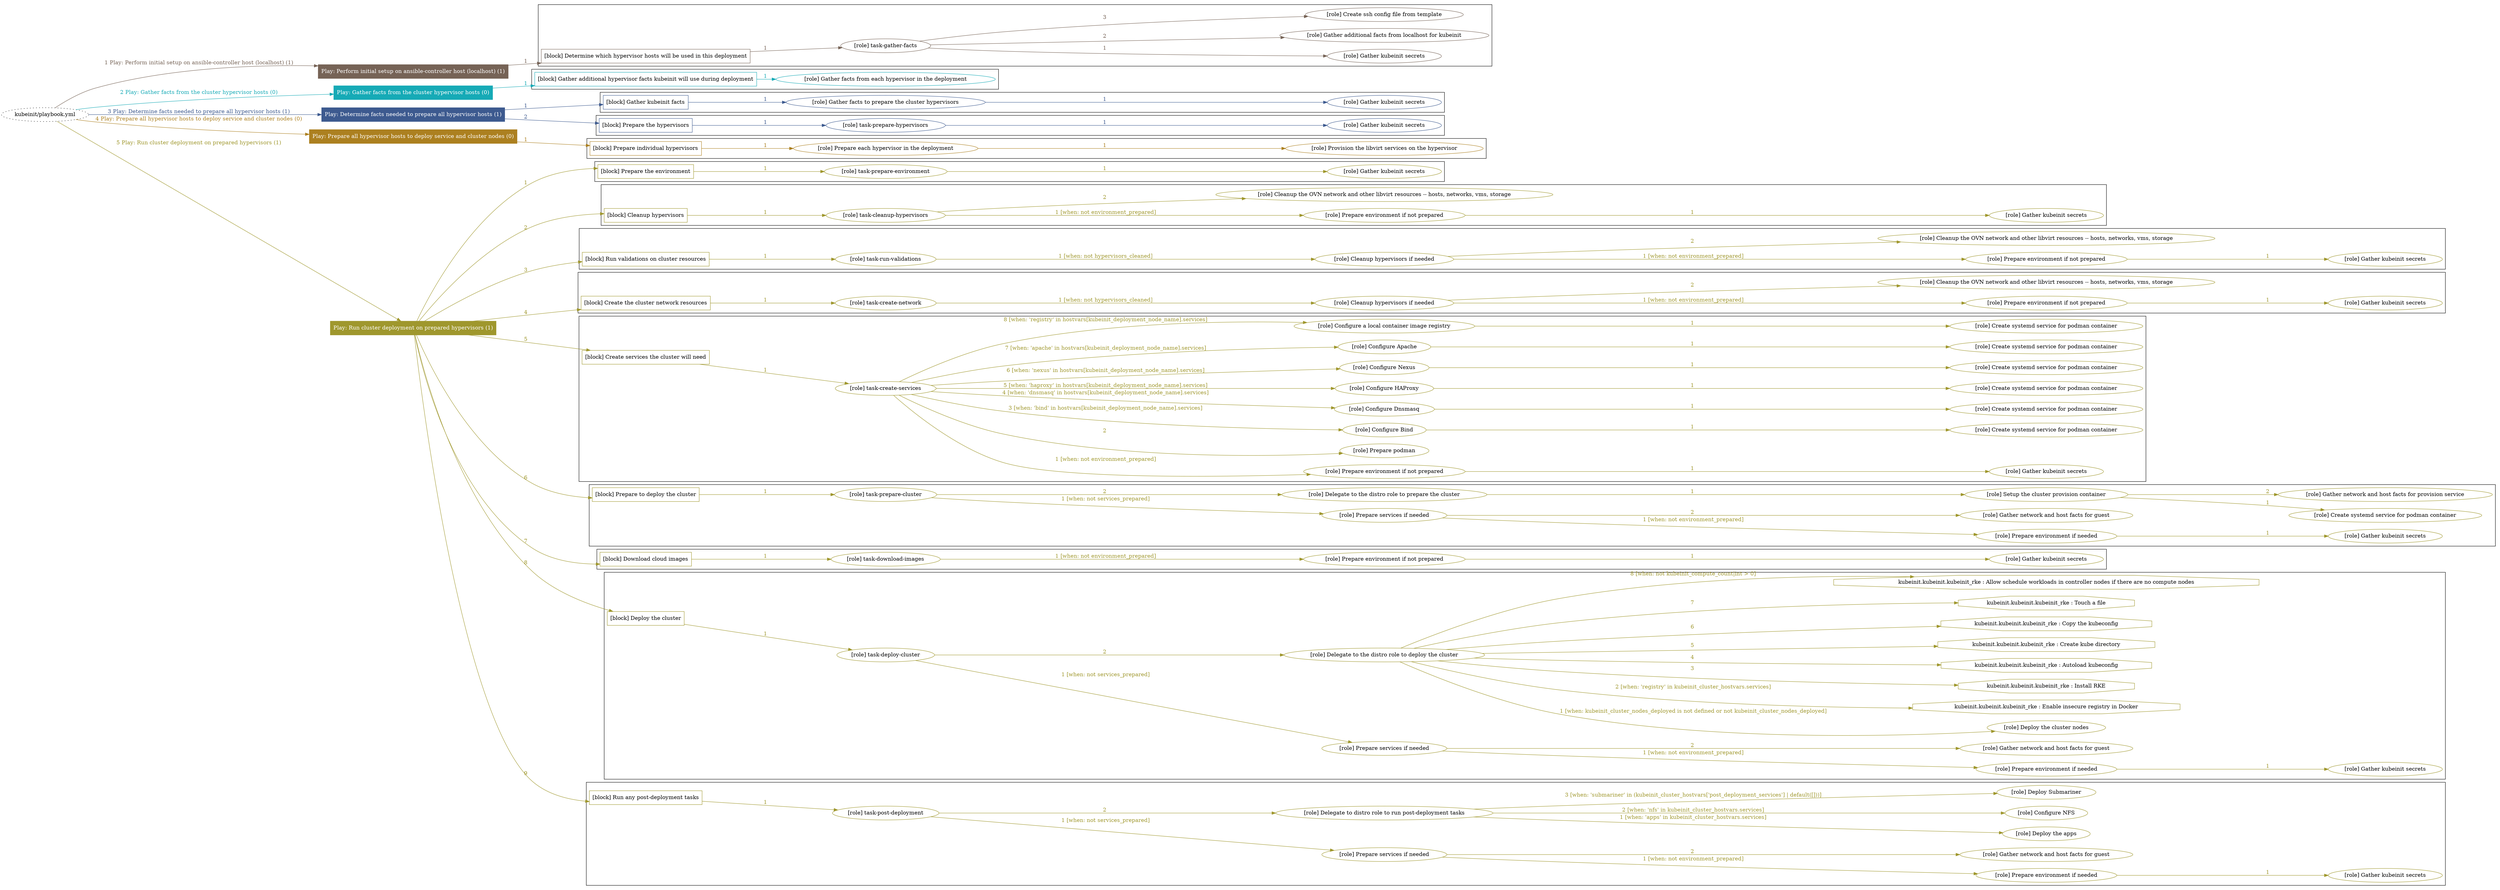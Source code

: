 digraph {
	graph [concentrate=true ordering=in rankdir=LR ratio=fill]
	edge [esep=5 sep=10]
	"kubeinit/playbook.yml" [URL="/home/runner/work/kubeinit/kubeinit/kubeinit/playbook.yml" id=playbook_51ff284e style=dotted]
	"kubeinit/playbook.yml" -> play_3028e25c [label="1 Play: Perform initial setup on ansible-controller host (localhost) (1)" color="#766356" fontcolor="#766356" id=edge_play_3028e25c labeltooltip="1 Play: Perform initial setup on ansible-controller host (localhost) (1)" tooltip="1 Play: Perform initial setup on ansible-controller host (localhost) (1)"]
	subgraph "Play: Perform initial setup on ansible-controller host (localhost) (1)" {
		play_3028e25c [label="Play: Perform initial setup on ansible-controller host (localhost) (1)" URL="/home/runner/work/kubeinit/kubeinit/kubeinit/playbook.yml" color="#766356" fontcolor="#ffffff" id=play_3028e25c shape=box style=filled tooltip=localhost]
		play_3028e25c -> block_af4dd9c1 [label=1 color="#766356" fontcolor="#766356" id=edge_block_af4dd9c1 labeltooltip=1 tooltip=1]
		subgraph cluster_block_af4dd9c1 {
			block_af4dd9c1 [label="[block] Determine which hypervisor hosts will be used in this deployment" URL="/home/runner/work/kubeinit/kubeinit/kubeinit/playbook.yml" color="#766356" id=block_af4dd9c1 labeltooltip="Determine which hypervisor hosts will be used in this deployment" shape=box tooltip="Determine which hypervisor hosts will be used in this deployment"]
			block_af4dd9c1 -> role_016f015b [label="1 " color="#766356" fontcolor="#766356" id=edge_role_016f015b labeltooltip="1 " tooltip="1 "]
			subgraph "task-gather-facts" {
				role_016f015b [label="[role] task-gather-facts" URL="/home/runner/work/kubeinit/kubeinit/kubeinit/playbook.yml" color="#766356" id=role_016f015b tooltip="task-gather-facts"]
				role_016f015b -> role_1d9158dd [label="1 " color="#766356" fontcolor="#766356" id=edge_role_1d9158dd labeltooltip="1 " tooltip="1 "]
				subgraph "Gather kubeinit secrets" {
					role_1d9158dd [label="[role] Gather kubeinit secrets" URL="/home/runner/.ansible/collections/ansible_collections/kubeinit/kubeinit/roles/kubeinit_prepare/tasks/build_hypervisors_group.yml" color="#766356" id=role_1d9158dd tooltip="Gather kubeinit secrets"]
				}
				role_016f015b -> role_4c0dad5a [label="2 " color="#766356" fontcolor="#766356" id=edge_role_4c0dad5a labeltooltip="2 " tooltip="2 "]
				subgraph "Gather additional facts from localhost for kubeinit" {
					role_4c0dad5a [label="[role] Gather additional facts from localhost for kubeinit" URL="/home/runner/.ansible/collections/ansible_collections/kubeinit/kubeinit/roles/kubeinit_prepare/tasks/build_hypervisors_group.yml" color="#766356" id=role_4c0dad5a tooltip="Gather additional facts from localhost for kubeinit"]
				}
				role_016f015b -> role_07c57522 [label="3 " color="#766356" fontcolor="#766356" id=edge_role_07c57522 labeltooltip="3 " tooltip="3 "]
				subgraph "Create ssh config file from template" {
					role_07c57522 [label="[role] Create ssh config file from template" URL="/home/runner/.ansible/collections/ansible_collections/kubeinit/kubeinit/roles/kubeinit_prepare/tasks/build_hypervisors_group.yml" color="#766356" id=role_07c57522 tooltip="Create ssh config file from template"]
				}
			}
		}
	}
	"kubeinit/playbook.yml" -> play_3b56c579 [label="2 Play: Gather facts from the cluster hypervisor hosts (0)" color="#16aab6" fontcolor="#16aab6" id=edge_play_3b56c579 labeltooltip="2 Play: Gather facts from the cluster hypervisor hosts (0)" tooltip="2 Play: Gather facts from the cluster hypervisor hosts (0)"]
	subgraph "Play: Gather facts from the cluster hypervisor hosts (0)" {
		play_3b56c579 [label="Play: Gather facts from the cluster hypervisor hosts (0)" URL="/home/runner/work/kubeinit/kubeinit/kubeinit/playbook.yml" color="#16aab6" fontcolor="#ffffff" id=play_3b56c579 shape=box style=filled tooltip="Play: Gather facts from the cluster hypervisor hosts (0)"]
		play_3b56c579 -> block_ca0705cf [label=1 color="#16aab6" fontcolor="#16aab6" id=edge_block_ca0705cf labeltooltip=1 tooltip=1]
		subgraph cluster_block_ca0705cf {
			block_ca0705cf [label="[block] Gather additional hypervisor facts kubeinit will use during deployment" URL="/home/runner/work/kubeinit/kubeinit/kubeinit/playbook.yml" color="#16aab6" id=block_ca0705cf labeltooltip="Gather additional hypervisor facts kubeinit will use during deployment" shape=box tooltip="Gather additional hypervisor facts kubeinit will use during deployment"]
			block_ca0705cf -> role_9a3e992f [label="1 " color="#16aab6" fontcolor="#16aab6" id=edge_role_9a3e992f labeltooltip="1 " tooltip="1 "]
			subgraph "Gather facts from each hypervisor in the deployment" {
				role_9a3e992f [label="[role] Gather facts from each hypervisor in the deployment" URL="/home/runner/work/kubeinit/kubeinit/kubeinit/playbook.yml" color="#16aab6" id=role_9a3e992f tooltip="Gather facts from each hypervisor in the deployment"]
			}
		}
	}
	"kubeinit/playbook.yml" -> play_66777359 [label="3 Play: Determine facts needed to prepare all hypervisor hosts (1)" color="#3d5a8f" fontcolor="#3d5a8f" id=edge_play_66777359 labeltooltip="3 Play: Determine facts needed to prepare all hypervisor hosts (1)" tooltip="3 Play: Determine facts needed to prepare all hypervisor hosts (1)"]
	subgraph "Play: Determine facts needed to prepare all hypervisor hosts (1)" {
		play_66777359 [label="Play: Determine facts needed to prepare all hypervisor hosts (1)" URL="/home/runner/work/kubeinit/kubeinit/kubeinit/playbook.yml" color="#3d5a8f" fontcolor="#ffffff" id=play_66777359 shape=box style=filled tooltip=localhost]
		play_66777359 -> block_abcf1351 [label=1 color="#3d5a8f" fontcolor="#3d5a8f" id=edge_block_abcf1351 labeltooltip=1 tooltip=1]
		subgraph cluster_block_abcf1351 {
			block_abcf1351 [label="[block] Gather kubeinit facts" URL="/home/runner/work/kubeinit/kubeinit/kubeinit/playbook.yml" color="#3d5a8f" id=block_abcf1351 labeltooltip="Gather kubeinit facts" shape=box tooltip="Gather kubeinit facts"]
			block_abcf1351 -> role_69b617b2 [label="1 " color="#3d5a8f" fontcolor="#3d5a8f" id=edge_role_69b617b2 labeltooltip="1 " tooltip="1 "]
			subgraph "Gather facts to prepare the cluster hypervisors" {
				role_69b617b2 [label="[role] Gather facts to prepare the cluster hypervisors" URL="/home/runner/work/kubeinit/kubeinit/kubeinit/playbook.yml" color="#3d5a8f" id=role_69b617b2 tooltip="Gather facts to prepare the cluster hypervisors"]
				role_69b617b2 -> role_e565fac7 [label="1 " color="#3d5a8f" fontcolor="#3d5a8f" id=edge_role_e565fac7 labeltooltip="1 " tooltip="1 "]
				subgraph "Gather kubeinit secrets" {
					role_e565fac7 [label="[role] Gather kubeinit secrets" URL="/home/runner/.ansible/collections/ansible_collections/kubeinit/kubeinit/roles/kubeinit_prepare/tasks/gather_kubeinit_facts.yml" color="#3d5a8f" id=role_e565fac7 tooltip="Gather kubeinit secrets"]
				}
			}
		}
		play_66777359 -> block_40741913 [label=2 color="#3d5a8f" fontcolor="#3d5a8f" id=edge_block_40741913 labeltooltip=2 tooltip=2]
		subgraph cluster_block_40741913 {
			block_40741913 [label="[block] Prepare the hypervisors" URL="/home/runner/work/kubeinit/kubeinit/kubeinit/playbook.yml" color="#3d5a8f" id=block_40741913 labeltooltip="Prepare the hypervisors" shape=box tooltip="Prepare the hypervisors"]
			block_40741913 -> role_3afe5af5 [label="1 " color="#3d5a8f" fontcolor="#3d5a8f" id=edge_role_3afe5af5 labeltooltip="1 " tooltip="1 "]
			subgraph "task-prepare-hypervisors" {
				role_3afe5af5 [label="[role] task-prepare-hypervisors" URL="/home/runner/work/kubeinit/kubeinit/kubeinit/playbook.yml" color="#3d5a8f" id=role_3afe5af5 tooltip="task-prepare-hypervisors"]
				role_3afe5af5 -> role_c116d19d [label="1 " color="#3d5a8f" fontcolor="#3d5a8f" id=edge_role_c116d19d labeltooltip="1 " tooltip="1 "]
				subgraph "Gather kubeinit secrets" {
					role_c116d19d [label="[role] Gather kubeinit secrets" URL="/home/runner/.ansible/collections/ansible_collections/kubeinit/kubeinit/roles/kubeinit_prepare/tasks/gather_kubeinit_facts.yml" color="#3d5a8f" id=role_c116d19d tooltip="Gather kubeinit secrets"]
				}
			}
		}
	}
	"kubeinit/playbook.yml" -> play_3f1ab089 [label="4 Play: Prepare all hypervisor hosts to deploy service and cluster nodes (0)" color="#ac8020" fontcolor="#ac8020" id=edge_play_3f1ab089 labeltooltip="4 Play: Prepare all hypervisor hosts to deploy service and cluster nodes (0)" tooltip="4 Play: Prepare all hypervisor hosts to deploy service and cluster nodes (0)"]
	subgraph "Play: Prepare all hypervisor hosts to deploy service and cluster nodes (0)" {
		play_3f1ab089 [label="Play: Prepare all hypervisor hosts to deploy service and cluster nodes (0)" URL="/home/runner/work/kubeinit/kubeinit/kubeinit/playbook.yml" color="#ac8020" fontcolor="#ffffff" id=play_3f1ab089 shape=box style=filled tooltip="Play: Prepare all hypervisor hosts to deploy service and cluster nodes (0)"]
		play_3f1ab089 -> block_80e2ae45 [label=1 color="#ac8020" fontcolor="#ac8020" id=edge_block_80e2ae45 labeltooltip=1 tooltip=1]
		subgraph cluster_block_80e2ae45 {
			block_80e2ae45 [label="[block] Prepare individual hypervisors" URL="/home/runner/work/kubeinit/kubeinit/kubeinit/playbook.yml" color="#ac8020" id=block_80e2ae45 labeltooltip="Prepare individual hypervisors" shape=box tooltip="Prepare individual hypervisors"]
			block_80e2ae45 -> role_432eeca4 [label="1 " color="#ac8020" fontcolor="#ac8020" id=edge_role_432eeca4 labeltooltip="1 " tooltip="1 "]
			subgraph "Prepare each hypervisor in the deployment" {
				role_432eeca4 [label="[role] Prepare each hypervisor in the deployment" URL="/home/runner/work/kubeinit/kubeinit/kubeinit/playbook.yml" color="#ac8020" id=role_432eeca4 tooltip="Prepare each hypervisor in the deployment"]
				role_432eeca4 -> role_76b795ec [label="1 " color="#ac8020" fontcolor="#ac8020" id=edge_role_76b795ec labeltooltip="1 " tooltip="1 "]
				subgraph "Provision the libvirt services on the hypervisor" {
					role_76b795ec [label="[role] Provision the libvirt services on the hypervisor" URL="/home/runner/.ansible/collections/ansible_collections/kubeinit/kubeinit/roles/kubeinit_prepare/tasks/prepare_hypervisor.yml" color="#ac8020" id=role_76b795ec tooltip="Provision the libvirt services on the hypervisor"]
				}
			}
		}
	}
	"kubeinit/playbook.yml" -> play_675d2492 [label="5 Play: Run cluster deployment on prepared hypervisors (1)" color="#9f972d" fontcolor="#9f972d" id=edge_play_675d2492 labeltooltip="5 Play: Run cluster deployment on prepared hypervisors (1)" tooltip="5 Play: Run cluster deployment on prepared hypervisors (1)"]
	subgraph "Play: Run cluster deployment on prepared hypervisors (1)" {
		play_675d2492 [label="Play: Run cluster deployment on prepared hypervisors (1)" URL="/home/runner/work/kubeinit/kubeinit/kubeinit/playbook.yml" color="#9f972d" fontcolor="#ffffff" id=play_675d2492 shape=box style=filled tooltip=localhost]
		play_675d2492 -> block_c85d60f3 [label=1 color="#9f972d" fontcolor="#9f972d" id=edge_block_c85d60f3 labeltooltip=1 tooltip=1]
		subgraph cluster_block_c85d60f3 {
			block_c85d60f3 [label="[block] Prepare the environment" URL="/home/runner/work/kubeinit/kubeinit/kubeinit/playbook.yml" color="#9f972d" id=block_c85d60f3 labeltooltip="Prepare the environment" shape=box tooltip="Prepare the environment"]
			block_c85d60f3 -> role_5b8e6a81 [label="1 " color="#9f972d" fontcolor="#9f972d" id=edge_role_5b8e6a81 labeltooltip="1 " tooltip="1 "]
			subgraph "task-prepare-environment" {
				role_5b8e6a81 [label="[role] task-prepare-environment" URL="/home/runner/work/kubeinit/kubeinit/kubeinit/playbook.yml" color="#9f972d" id=role_5b8e6a81 tooltip="task-prepare-environment"]
				role_5b8e6a81 -> role_9a293ebd [label="1 " color="#9f972d" fontcolor="#9f972d" id=edge_role_9a293ebd labeltooltip="1 " tooltip="1 "]
				subgraph "Gather kubeinit secrets" {
					role_9a293ebd [label="[role] Gather kubeinit secrets" URL="/home/runner/.ansible/collections/ansible_collections/kubeinit/kubeinit/roles/kubeinit_prepare/tasks/gather_kubeinit_facts.yml" color="#9f972d" id=role_9a293ebd tooltip="Gather kubeinit secrets"]
				}
			}
		}
		play_675d2492 -> block_86f74e4f [label=2 color="#9f972d" fontcolor="#9f972d" id=edge_block_86f74e4f labeltooltip=2 tooltip=2]
		subgraph cluster_block_86f74e4f {
			block_86f74e4f [label="[block] Cleanup hypervisors" URL="/home/runner/work/kubeinit/kubeinit/kubeinit/playbook.yml" color="#9f972d" id=block_86f74e4f labeltooltip="Cleanup hypervisors" shape=box tooltip="Cleanup hypervisors"]
			block_86f74e4f -> role_c454a1a8 [label="1 " color="#9f972d" fontcolor="#9f972d" id=edge_role_c454a1a8 labeltooltip="1 " tooltip="1 "]
			subgraph "task-cleanup-hypervisors" {
				role_c454a1a8 [label="[role] task-cleanup-hypervisors" URL="/home/runner/work/kubeinit/kubeinit/kubeinit/playbook.yml" color="#9f972d" id=role_c454a1a8 tooltip="task-cleanup-hypervisors"]
				role_c454a1a8 -> role_c0a6c0db [label="1 [when: not environment_prepared]" color="#9f972d" fontcolor="#9f972d" id=edge_role_c0a6c0db labeltooltip="1 [when: not environment_prepared]" tooltip="1 [when: not environment_prepared]"]
				subgraph "Prepare environment if not prepared" {
					role_c0a6c0db [label="[role] Prepare environment if not prepared" URL="/home/runner/.ansible/collections/ansible_collections/kubeinit/kubeinit/roles/kubeinit_prepare/tasks/cleanup_hypervisors.yml" color="#9f972d" id=role_c0a6c0db tooltip="Prepare environment if not prepared"]
					role_c0a6c0db -> role_2ab31cc1 [label="1 " color="#9f972d" fontcolor="#9f972d" id=edge_role_2ab31cc1 labeltooltip="1 " tooltip="1 "]
					subgraph "Gather kubeinit secrets" {
						role_2ab31cc1 [label="[role] Gather kubeinit secrets" URL="/home/runner/.ansible/collections/ansible_collections/kubeinit/kubeinit/roles/kubeinit_prepare/tasks/gather_kubeinit_facts.yml" color="#9f972d" id=role_2ab31cc1 tooltip="Gather kubeinit secrets"]
					}
				}
				role_c454a1a8 -> role_c58c60e2 [label="2 " color="#9f972d" fontcolor="#9f972d" id=edge_role_c58c60e2 labeltooltip="2 " tooltip="2 "]
				subgraph "Cleanup the OVN network and other libvirt resources -- hosts, networks, vms, storage" {
					role_c58c60e2 [label="[role] Cleanup the OVN network and other libvirt resources -- hosts, networks, vms, storage" URL="/home/runner/.ansible/collections/ansible_collections/kubeinit/kubeinit/roles/kubeinit_prepare/tasks/cleanup_hypervisors.yml" color="#9f972d" id=role_c58c60e2 tooltip="Cleanup the OVN network and other libvirt resources -- hosts, networks, vms, storage"]
				}
			}
		}
		play_675d2492 -> block_528990f4 [label=3 color="#9f972d" fontcolor="#9f972d" id=edge_block_528990f4 labeltooltip=3 tooltip=3]
		subgraph cluster_block_528990f4 {
			block_528990f4 [label="[block] Run validations on cluster resources" URL="/home/runner/work/kubeinit/kubeinit/kubeinit/playbook.yml" color="#9f972d" id=block_528990f4 labeltooltip="Run validations on cluster resources" shape=box tooltip="Run validations on cluster resources"]
			block_528990f4 -> role_e2e38b01 [label="1 " color="#9f972d" fontcolor="#9f972d" id=edge_role_e2e38b01 labeltooltip="1 " tooltip="1 "]
			subgraph "task-run-validations" {
				role_e2e38b01 [label="[role] task-run-validations" URL="/home/runner/work/kubeinit/kubeinit/kubeinit/playbook.yml" color="#9f972d" id=role_e2e38b01 tooltip="task-run-validations"]
				role_e2e38b01 -> role_43aa88cf [label="1 [when: not hypervisors_cleaned]" color="#9f972d" fontcolor="#9f972d" id=edge_role_43aa88cf labeltooltip="1 [when: not hypervisors_cleaned]" tooltip="1 [when: not hypervisors_cleaned]"]
				subgraph "Cleanup hypervisors if needed" {
					role_43aa88cf [label="[role] Cleanup hypervisors if needed" URL="/home/runner/.ansible/collections/ansible_collections/kubeinit/kubeinit/roles/kubeinit_validations/tasks/main.yml" color="#9f972d" id=role_43aa88cf tooltip="Cleanup hypervisors if needed"]
					role_43aa88cf -> role_ec029d17 [label="1 [when: not environment_prepared]" color="#9f972d" fontcolor="#9f972d" id=edge_role_ec029d17 labeltooltip="1 [when: not environment_prepared]" tooltip="1 [when: not environment_prepared]"]
					subgraph "Prepare environment if not prepared" {
						role_ec029d17 [label="[role] Prepare environment if not prepared" URL="/home/runner/.ansible/collections/ansible_collections/kubeinit/kubeinit/roles/kubeinit_prepare/tasks/cleanup_hypervisors.yml" color="#9f972d" id=role_ec029d17 tooltip="Prepare environment if not prepared"]
						role_ec029d17 -> role_0dedab6c [label="1 " color="#9f972d" fontcolor="#9f972d" id=edge_role_0dedab6c labeltooltip="1 " tooltip="1 "]
						subgraph "Gather kubeinit secrets" {
							role_0dedab6c [label="[role] Gather kubeinit secrets" URL="/home/runner/.ansible/collections/ansible_collections/kubeinit/kubeinit/roles/kubeinit_prepare/tasks/gather_kubeinit_facts.yml" color="#9f972d" id=role_0dedab6c tooltip="Gather kubeinit secrets"]
						}
					}
					role_43aa88cf -> role_75748d6e [label="2 " color="#9f972d" fontcolor="#9f972d" id=edge_role_75748d6e labeltooltip="2 " tooltip="2 "]
					subgraph "Cleanup the OVN network and other libvirt resources -- hosts, networks, vms, storage" {
						role_75748d6e [label="[role] Cleanup the OVN network and other libvirt resources -- hosts, networks, vms, storage" URL="/home/runner/.ansible/collections/ansible_collections/kubeinit/kubeinit/roles/kubeinit_prepare/tasks/cleanup_hypervisors.yml" color="#9f972d" id=role_75748d6e tooltip="Cleanup the OVN network and other libvirt resources -- hosts, networks, vms, storage"]
					}
				}
			}
		}
		play_675d2492 -> block_b703a15d [label=4 color="#9f972d" fontcolor="#9f972d" id=edge_block_b703a15d labeltooltip=4 tooltip=4]
		subgraph cluster_block_b703a15d {
			block_b703a15d [label="[block] Create the cluster network resources" URL="/home/runner/work/kubeinit/kubeinit/kubeinit/playbook.yml" color="#9f972d" id=block_b703a15d labeltooltip="Create the cluster network resources" shape=box tooltip="Create the cluster network resources"]
			block_b703a15d -> role_a51de137 [label="1 " color="#9f972d" fontcolor="#9f972d" id=edge_role_a51de137 labeltooltip="1 " tooltip="1 "]
			subgraph "task-create-network" {
				role_a51de137 [label="[role] task-create-network" URL="/home/runner/work/kubeinit/kubeinit/kubeinit/playbook.yml" color="#9f972d" id=role_a51de137 tooltip="task-create-network"]
				role_a51de137 -> role_ea0d6215 [label="1 [when: not hypervisors_cleaned]" color="#9f972d" fontcolor="#9f972d" id=edge_role_ea0d6215 labeltooltip="1 [when: not hypervisors_cleaned]" tooltip="1 [when: not hypervisors_cleaned]"]
				subgraph "Cleanup hypervisors if needed" {
					role_ea0d6215 [label="[role] Cleanup hypervisors if needed" URL="/home/runner/.ansible/collections/ansible_collections/kubeinit/kubeinit/roles/kubeinit_libvirt/tasks/create_network.yml" color="#9f972d" id=role_ea0d6215 tooltip="Cleanup hypervisors if needed"]
					role_ea0d6215 -> role_19c48b96 [label="1 [when: not environment_prepared]" color="#9f972d" fontcolor="#9f972d" id=edge_role_19c48b96 labeltooltip="1 [when: not environment_prepared]" tooltip="1 [when: not environment_prepared]"]
					subgraph "Prepare environment if not prepared" {
						role_19c48b96 [label="[role] Prepare environment if not prepared" URL="/home/runner/.ansible/collections/ansible_collections/kubeinit/kubeinit/roles/kubeinit_prepare/tasks/cleanup_hypervisors.yml" color="#9f972d" id=role_19c48b96 tooltip="Prepare environment if not prepared"]
						role_19c48b96 -> role_53d2f5bb [label="1 " color="#9f972d" fontcolor="#9f972d" id=edge_role_53d2f5bb labeltooltip="1 " tooltip="1 "]
						subgraph "Gather kubeinit secrets" {
							role_53d2f5bb [label="[role] Gather kubeinit secrets" URL="/home/runner/.ansible/collections/ansible_collections/kubeinit/kubeinit/roles/kubeinit_prepare/tasks/gather_kubeinit_facts.yml" color="#9f972d" id=role_53d2f5bb tooltip="Gather kubeinit secrets"]
						}
					}
					role_ea0d6215 -> role_a7140d7c [label="2 " color="#9f972d" fontcolor="#9f972d" id=edge_role_a7140d7c labeltooltip="2 " tooltip="2 "]
					subgraph "Cleanup the OVN network and other libvirt resources -- hosts, networks, vms, storage" {
						role_a7140d7c [label="[role] Cleanup the OVN network and other libvirt resources -- hosts, networks, vms, storage" URL="/home/runner/.ansible/collections/ansible_collections/kubeinit/kubeinit/roles/kubeinit_prepare/tasks/cleanup_hypervisors.yml" color="#9f972d" id=role_a7140d7c tooltip="Cleanup the OVN network and other libvirt resources -- hosts, networks, vms, storage"]
					}
				}
			}
		}
		play_675d2492 -> block_8842eaac [label=5 color="#9f972d" fontcolor="#9f972d" id=edge_block_8842eaac labeltooltip=5 tooltip=5]
		subgraph cluster_block_8842eaac {
			block_8842eaac [label="[block] Create services the cluster will need" URL="/home/runner/work/kubeinit/kubeinit/kubeinit/playbook.yml" color="#9f972d" id=block_8842eaac labeltooltip="Create services the cluster will need" shape=box tooltip="Create services the cluster will need"]
			block_8842eaac -> role_75c2b861 [label="1 " color="#9f972d" fontcolor="#9f972d" id=edge_role_75c2b861 labeltooltip="1 " tooltip="1 "]
			subgraph "task-create-services" {
				role_75c2b861 [label="[role] task-create-services" URL="/home/runner/work/kubeinit/kubeinit/kubeinit/playbook.yml" color="#9f972d" id=role_75c2b861 tooltip="task-create-services"]
				role_75c2b861 -> role_9cb689c9 [label="1 [when: not environment_prepared]" color="#9f972d" fontcolor="#9f972d" id=edge_role_9cb689c9 labeltooltip="1 [when: not environment_prepared]" tooltip="1 [when: not environment_prepared]"]
				subgraph "Prepare environment if not prepared" {
					role_9cb689c9 [label="[role] Prepare environment if not prepared" URL="/home/runner/.ansible/collections/ansible_collections/kubeinit/kubeinit/roles/kubeinit_services/tasks/main.yml" color="#9f972d" id=role_9cb689c9 tooltip="Prepare environment if not prepared"]
					role_9cb689c9 -> role_6bd01888 [label="1 " color="#9f972d" fontcolor="#9f972d" id=edge_role_6bd01888 labeltooltip="1 " tooltip="1 "]
					subgraph "Gather kubeinit secrets" {
						role_6bd01888 [label="[role] Gather kubeinit secrets" URL="/home/runner/.ansible/collections/ansible_collections/kubeinit/kubeinit/roles/kubeinit_prepare/tasks/gather_kubeinit_facts.yml" color="#9f972d" id=role_6bd01888 tooltip="Gather kubeinit secrets"]
					}
				}
				role_75c2b861 -> role_5ff9fb6c [label="2 " color="#9f972d" fontcolor="#9f972d" id=edge_role_5ff9fb6c labeltooltip="2 " tooltip="2 "]
				subgraph "Prepare podman" {
					role_5ff9fb6c [label="[role] Prepare podman" URL="/home/runner/.ansible/collections/ansible_collections/kubeinit/kubeinit/roles/kubeinit_services/tasks/00_create_service_pod.yml" color="#9f972d" id=role_5ff9fb6c tooltip="Prepare podman"]
				}
				role_75c2b861 -> role_64bf5710 [label="3 [when: 'bind' in hostvars[kubeinit_deployment_node_name].services]" color="#9f972d" fontcolor="#9f972d" id=edge_role_64bf5710 labeltooltip="3 [when: 'bind' in hostvars[kubeinit_deployment_node_name].services]" tooltip="3 [when: 'bind' in hostvars[kubeinit_deployment_node_name].services]"]
				subgraph "Configure Bind" {
					role_64bf5710 [label="[role] Configure Bind" URL="/home/runner/.ansible/collections/ansible_collections/kubeinit/kubeinit/roles/kubeinit_services/tasks/start_services_containers.yml" color="#9f972d" id=role_64bf5710 tooltip="Configure Bind"]
					role_64bf5710 -> role_a21fb06c [label="1 " color="#9f972d" fontcolor="#9f972d" id=edge_role_a21fb06c labeltooltip="1 " tooltip="1 "]
					subgraph "Create systemd service for podman container" {
						role_a21fb06c [label="[role] Create systemd service for podman container" URL="/home/runner/.ansible/collections/ansible_collections/kubeinit/kubeinit/roles/kubeinit_bind/tasks/main.yml" color="#9f972d" id=role_a21fb06c tooltip="Create systemd service for podman container"]
					}
				}
				role_75c2b861 -> role_4162477b [label="4 [when: 'dnsmasq' in hostvars[kubeinit_deployment_node_name].services]" color="#9f972d" fontcolor="#9f972d" id=edge_role_4162477b labeltooltip="4 [when: 'dnsmasq' in hostvars[kubeinit_deployment_node_name].services]" tooltip="4 [when: 'dnsmasq' in hostvars[kubeinit_deployment_node_name].services]"]
				subgraph "Configure Dnsmasq" {
					role_4162477b [label="[role] Configure Dnsmasq" URL="/home/runner/.ansible/collections/ansible_collections/kubeinit/kubeinit/roles/kubeinit_services/tasks/start_services_containers.yml" color="#9f972d" id=role_4162477b tooltip="Configure Dnsmasq"]
					role_4162477b -> role_dc3b6928 [label="1 " color="#9f972d" fontcolor="#9f972d" id=edge_role_dc3b6928 labeltooltip="1 " tooltip="1 "]
					subgraph "Create systemd service for podman container" {
						role_dc3b6928 [label="[role] Create systemd service for podman container" URL="/home/runner/.ansible/collections/ansible_collections/kubeinit/kubeinit/roles/kubeinit_dnsmasq/tasks/main.yml" color="#9f972d" id=role_dc3b6928 tooltip="Create systemd service for podman container"]
					}
				}
				role_75c2b861 -> role_012f6bc5 [label="5 [when: 'haproxy' in hostvars[kubeinit_deployment_node_name].services]" color="#9f972d" fontcolor="#9f972d" id=edge_role_012f6bc5 labeltooltip="5 [when: 'haproxy' in hostvars[kubeinit_deployment_node_name].services]" tooltip="5 [when: 'haproxy' in hostvars[kubeinit_deployment_node_name].services]"]
				subgraph "Configure HAProxy" {
					role_012f6bc5 [label="[role] Configure HAProxy" URL="/home/runner/.ansible/collections/ansible_collections/kubeinit/kubeinit/roles/kubeinit_services/tasks/start_services_containers.yml" color="#9f972d" id=role_012f6bc5 tooltip="Configure HAProxy"]
					role_012f6bc5 -> role_eddc5734 [label="1 " color="#9f972d" fontcolor="#9f972d" id=edge_role_eddc5734 labeltooltip="1 " tooltip="1 "]
					subgraph "Create systemd service for podman container" {
						role_eddc5734 [label="[role] Create systemd service for podman container" URL="/home/runner/.ansible/collections/ansible_collections/kubeinit/kubeinit/roles/kubeinit_haproxy/tasks/main.yml" color="#9f972d" id=role_eddc5734 tooltip="Create systemd service for podman container"]
					}
				}
				role_75c2b861 -> role_9988fd0e [label="6 [when: 'nexus' in hostvars[kubeinit_deployment_node_name].services]" color="#9f972d" fontcolor="#9f972d" id=edge_role_9988fd0e labeltooltip="6 [when: 'nexus' in hostvars[kubeinit_deployment_node_name].services]" tooltip="6 [when: 'nexus' in hostvars[kubeinit_deployment_node_name].services]"]
				subgraph "Configure Nexus" {
					role_9988fd0e [label="[role] Configure Nexus" URL="/home/runner/.ansible/collections/ansible_collections/kubeinit/kubeinit/roles/kubeinit_services/tasks/start_services_containers.yml" color="#9f972d" id=role_9988fd0e tooltip="Configure Nexus"]
					role_9988fd0e -> role_7ba05459 [label="1 " color="#9f972d" fontcolor="#9f972d" id=edge_role_7ba05459 labeltooltip="1 " tooltip="1 "]
					subgraph "Create systemd service for podman container" {
						role_7ba05459 [label="[role] Create systemd service for podman container" URL="/home/runner/.ansible/collections/ansible_collections/kubeinit/kubeinit/roles/kubeinit_nexus/tasks/main.yml" color="#9f972d" id=role_7ba05459 tooltip="Create systemd service for podman container"]
					}
				}
				role_75c2b861 -> role_3009f9e3 [label="7 [when: 'apache' in hostvars[kubeinit_deployment_node_name].services]" color="#9f972d" fontcolor="#9f972d" id=edge_role_3009f9e3 labeltooltip="7 [when: 'apache' in hostvars[kubeinit_deployment_node_name].services]" tooltip="7 [when: 'apache' in hostvars[kubeinit_deployment_node_name].services]"]
				subgraph "Configure Apache" {
					role_3009f9e3 [label="[role] Configure Apache" URL="/home/runner/.ansible/collections/ansible_collections/kubeinit/kubeinit/roles/kubeinit_services/tasks/start_services_containers.yml" color="#9f972d" id=role_3009f9e3 tooltip="Configure Apache"]
					role_3009f9e3 -> role_d205f802 [label="1 " color="#9f972d" fontcolor="#9f972d" id=edge_role_d205f802 labeltooltip="1 " tooltip="1 "]
					subgraph "Create systemd service for podman container" {
						role_d205f802 [label="[role] Create systemd service for podman container" URL="/home/runner/.ansible/collections/ansible_collections/kubeinit/kubeinit/roles/kubeinit_apache/tasks/main.yml" color="#9f972d" id=role_d205f802 tooltip="Create systemd service for podman container"]
					}
				}
				role_75c2b861 -> role_85c2e05d [label="8 [when: 'registry' in hostvars[kubeinit_deployment_node_name].services]" color="#9f972d" fontcolor="#9f972d" id=edge_role_85c2e05d labeltooltip="8 [when: 'registry' in hostvars[kubeinit_deployment_node_name].services]" tooltip="8 [when: 'registry' in hostvars[kubeinit_deployment_node_name].services]"]
				subgraph "Configure a local container image registry" {
					role_85c2e05d [label="[role] Configure a local container image registry" URL="/home/runner/.ansible/collections/ansible_collections/kubeinit/kubeinit/roles/kubeinit_services/tasks/start_services_containers.yml" color="#9f972d" id=role_85c2e05d tooltip="Configure a local container image registry"]
					role_85c2e05d -> role_290dc3c9 [label="1 " color="#9f972d" fontcolor="#9f972d" id=edge_role_290dc3c9 labeltooltip="1 " tooltip="1 "]
					subgraph "Create systemd service for podman container" {
						role_290dc3c9 [label="[role] Create systemd service for podman container" URL="/home/runner/.ansible/collections/ansible_collections/kubeinit/kubeinit/roles/kubeinit_registry/tasks/main.yml" color="#9f972d" id=role_290dc3c9 tooltip="Create systemd service for podman container"]
					}
				}
			}
		}
		play_675d2492 -> block_d47863e1 [label=6 color="#9f972d" fontcolor="#9f972d" id=edge_block_d47863e1 labeltooltip=6 tooltip=6]
		subgraph cluster_block_d47863e1 {
			block_d47863e1 [label="[block] Prepare to deploy the cluster" URL="/home/runner/work/kubeinit/kubeinit/kubeinit/playbook.yml" color="#9f972d" id=block_d47863e1 labeltooltip="Prepare to deploy the cluster" shape=box tooltip="Prepare to deploy the cluster"]
			block_d47863e1 -> role_a3da6eb4 [label="1 " color="#9f972d" fontcolor="#9f972d" id=edge_role_a3da6eb4 labeltooltip="1 " tooltip="1 "]
			subgraph "task-prepare-cluster" {
				role_a3da6eb4 [label="[role] task-prepare-cluster" URL="/home/runner/work/kubeinit/kubeinit/kubeinit/playbook.yml" color="#9f972d" id=role_a3da6eb4 tooltip="task-prepare-cluster"]
				role_a3da6eb4 -> role_991bbf77 [label="1 [when: not services_prepared]" color="#9f972d" fontcolor="#9f972d" id=edge_role_991bbf77 labeltooltip="1 [when: not services_prepared]" tooltip="1 [when: not services_prepared]"]
				subgraph "Prepare services if needed" {
					role_991bbf77 [label="[role] Prepare services if needed" URL="/home/runner/.ansible/collections/ansible_collections/kubeinit/kubeinit/roles/kubeinit_prepare/tasks/prepare_cluster.yml" color="#9f972d" id=role_991bbf77 tooltip="Prepare services if needed"]
					role_991bbf77 -> role_a70db48b [label="1 [when: not environment_prepared]" color="#9f972d" fontcolor="#9f972d" id=edge_role_a70db48b labeltooltip="1 [when: not environment_prepared]" tooltip="1 [when: not environment_prepared]"]
					subgraph "Prepare environment if needed" {
						role_a70db48b [label="[role] Prepare environment if needed" URL="/home/runner/.ansible/collections/ansible_collections/kubeinit/kubeinit/roles/kubeinit_services/tasks/prepare_services.yml" color="#9f972d" id=role_a70db48b tooltip="Prepare environment if needed"]
						role_a70db48b -> role_bbd67669 [label="1 " color="#9f972d" fontcolor="#9f972d" id=edge_role_bbd67669 labeltooltip="1 " tooltip="1 "]
						subgraph "Gather kubeinit secrets" {
							role_bbd67669 [label="[role] Gather kubeinit secrets" URL="/home/runner/.ansible/collections/ansible_collections/kubeinit/kubeinit/roles/kubeinit_prepare/tasks/gather_kubeinit_facts.yml" color="#9f972d" id=role_bbd67669 tooltip="Gather kubeinit secrets"]
						}
					}
					role_991bbf77 -> role_330ce554 [label="2 " color="#9f972d" fontcolor="#9f972d" id=edge_role_330ce554 labeltooltip="2 " tooltip="2 "]
					subgraph "Gather network and host facts for guest" {
						role_330ce554 [label="[role] Gather network and host facts for guest" URL="/home/runner/.ansible/collections/ansible_collections/kubeinit/kubeinit/roles/kubeinit_services/tasks/prepare_services.yml" color="#9f972d" id=role_330ce554 tooltip="Gather network and host facts for guest"]
					}
				}
				role_a3da6eb4 -> role_bd1aca67 [label="2 " color="#9f972d" fontcolor="#9f972d" id=edge_role_bd1aca67 labeltooltip="2 " tooltip="2 "]
				subgraph "Delegate to the distro role to prepare the cluster" {
					role_bd1aca67 [label="[role] Delegate to the distro role to prepare the cluster" URL="/home/runner/.ansible/collections/ansible_collections/kubeinit/kubeinit/roles/kubeinit_prepare/tasks/prepare_cluster.yml" color="#9f972d" id=role_bd1aca67 tooltip="Delegate to the distro role to prepare the cluster"]
					role_bd1aca67 -> role_42fb9dea [label="1 " color="#9f972d" fontcolor="#9f972d" id=edge_role_42fb9dea labeltooltip="1 " tooltip="1 "]
					subgraph "Setup the cluster provision container" {
						role_42fb9dea [label="[role] Setup the cluster provision container" URL="/home/runner/.ansible/collections/ansible_collections/kubeinit/kubeinit/roles/kubeinit_rke/tasks/prepare_cluster.yml" color="#9f972d" id=role_42fb9dea tooltip="Setup the cluster provision container"]
						role_42fb9dea -> role_aa6e59ad [label="1 " color="#9f972d" fontcolor="#9f972d" id=edge_role_aa6e59ad labeltooltip="1 " tooltip="1 "]
						subgraph "Create systemd service for podman container" {
							role_aa6e59ad [label="[role] Create systemd service for podman container" URL="/home/runner/.ansible/collections/ansible_collections/kubeinit/kubeinit/roles/kubeinit_services/tasks/create_provision_container.yml" color="#9f972d" id=role_aa6e59ad tooltip="Create systemd service for podman container"]
						}
						role_42fb9dea -> role_57a27ebd [label="2 " color="#9f972d" fontcolor="#9f972d" id=edge_role_57a27ebd labeltooltip="2 " tooltip="2 "]
						subgraph "Gather network and host facts for provision service" {
							role_57a27ebd [label="[role] Gather network and host facts for provision service" URL="/home/runner/.ansible/collections/ansible_collections/kubeinit/kubeinit/roles/kubeinit_services/tasks/create_provision_container.yml" color="#9f972d" id=role_57a27ebd tooltip="Gather network and host facts for provision service"]
						}
					}
				}
			}
		}
		play_675d2492 -> block_a4abf311 [label=7 color="#9f972d" fontcolor="#9f972d" id=edge_block_a4abf311 labeltooltip=7 tooltip=7]
		subgraph cluster_block_a4abf311 {
			block_a4abf311 [label="[block] Download cloud images" URL="/home/runner/work/kubeinit/kubeinit/kubeinit/playbook.yml" color="#9f972d" id=block_a4abf311 labeltooltip="Download cloud images" shape=box tooltip="Download cloud images"]
			block_a4abf311 -> role_df627a96 [label="1 " color="#9f972d" fontcolor="#9f972d" id=edge_role_df627a96 labeltooltip="1 " tooltip="1 "]
			subgraph "task-download-images" {
				role_df627a96 [label="[role] task-download-images" URL="/home/runner/work/kubeinit/kubeinit/kubeinit/playbook.yml" color="#9f972d" id=role_df627a96 tooltip="task-download-images"]
				role_df627a96 -> role_39a25716 [label="1 [when: not environment_prepared]" color="#9f972d" fontcolor="#9f972d" id=edge_role_39a25716 labeltooltip="1 [when: not environment_prepared]" tooltip="1 [when: not environment_prepared]"]
				subgraph "Prepare environment if not prepared" {
					role_39a25716 [label="[role] Prepare environment if not prepared" URL="/home/runner/.ansible/collections/ansible_collections/kubeinit/kubeinit/roles/kubeinit_libvirt/tasks/download_cloud_images.yml" color="#9f972d" id=role_39a25716 tooltip="Prepare environment if not prepared"]
					role_39a25716 -> role_b7ffec92 [label="1 " color="#9f972d" fontcolor="#9f972d" id=edge_role_b7ffec92 labeltooltip="1 " tooltip="1 "]
					subgraph "Gather kubeinit secrets" {
						role_b7ffec92 [label="[role] Gather kubeinit secrets" URL="/home/runner/.ansible/collections/ansible_collections/kubeinit/kubeinit/roles/kubeinit_prepare/tasks/gather_kubeinit_facts.yml" color="#9f972d" id=role_b7ffec92 tooltip="Gather kubeinit secrets"]
					}
				}
			}
		}
		play_675d2492 -> block_25cd8bba [label=8 color="#9f972d" fontcolor="#9f972d" id=edge_block_25cd8bba labeltooltip=8 tooltip=8]
		subgraph cluster_block_25cd8bba {
			block_25cd8bba [label="[block] Deploy the cluster" URL="/home/runner/work/kubeinit/kubeinit/kubeinit/playbook.yml" color="#9f972d" id=block_25cd8bba labeltooltip="Deploy the cluster" shape=box tooltip="Deploy the cluster"]
			block_25cd8bba -> role_5025ce42 [label="1 " color="#9f972d" fontcolor="#9f972d" id=edge_role_5025ce42 labeltooltip="1 " tooltip="1 "]
			subgraph "task-deploy-cluster" {
				role_5025ce42 [label="[role] task-deploy-cluster" URL="/home/runner/work/kubeinit/kubeinit/kubeinit/playbook.yml" color="#9f972d" id=role_5025ce42 tooltip="task-deploy-cluster"]
				role_5025ce42 -> role_317959bb [label="1 [when: not services_prepared]" color="#9f972d" fontcolor="#9f972d" id=edge_role_317959bb labeltooltip="1 [when: not services_prepared]" tooltip="1 [when: not services_prepared]"]
				subgraph "Prepare services if needed" {
					role_317959bb [label="[role] Prepare services if needed" URL="/home/runner/.ansible/collections/ansible_collections/kubeinit/kubeinit/roles/kubeinit_prepare/tasks/deploy_cluster.yml" color="#9f972d" id=role_317959bb tooltip="Prepare services if needed"]
					role_317959bb -> role_7c2c5258 [label="1 [when: not environment_prepared]" color="#9f972d" fontcolor="#9f972d" id=edge_role_7c2c5258 labeltooltip="1 [when: not environment_prepared]" tooltip="1 [when: not environment_prepared]"]
					subgraph "Prepare environment if needed" {
						role_7c2c5258 [label="[role] Prepare environment if needed" URL="/home/runner/.ansible/collections/ansible_collections/kubeinit/kubeinit/roles/kubeinit_services/tasks/prepare_services.yml" color="#9f972d" id=role_7c2c5258 tooltip="Prepare environment if needed"]
						role_7c2c5258 -> role_00b53cb3 [label="1 " color="#9f972d" fontcolor="#9f972d" id=edge_role_00b53cb3 labeltooltip="1 " tooltip="1 "]
						subgraph "Gather kubeinit secrets" {
							role_00b53cb3 [label="[role] Gather kubeinit secrets" URL="/home/runner/.ansible/collections/ansible_collections/kubeinit/kubeinit/roles/kubeinit_prepare/tasks/gather_kubeinit_facts.yml" color="#9f972d" id=role_00b53cb3 tooltip="Gather kubeinit secrets"]
						}
					}
					role_317959bb -> role_98c169da [label="2 " color="#9f972d" fontcolor="#9f972d" id=edge_role_98c169da labeltooltip="2 " tooltip="2 "]
					subgraph "Gather network and host facts for guest" {
						role_98c169da [label="[role] Gather network and host facts for guest" URL="/home/runner/.ansible/collections/ansible_collections/kubeinit/kubeinit/roles/kubeinit_services/tasks/prepare_services.yml" color="#9f972d" id=role_98c169da tooltip="Gather network and host facts for guest"]
					}
				}
				role_5025ce42 -> role_cc09dee5 [label="2 " color="#9f972d" fontcolor="#9f972d" id=edge_role_cc09dee5 labeltooltip="2 " tooltip="2 "]
				subgraph "Delegate to the distro role to deploy the cluster" {
					role_cc09dee5 [label="[role] Delegate to the distro role to deploy the cluster" URL="/home/runner/.ansible/collections/ansible_collections/kubeinit/kubeinit/roles/kubeinit_prepare/tasks/deploy_cluster.yml" color="#9f972d" id=role_cc09dee5 tooltip="Delegate to the distro role to deploy the cluster"]
					role_cc09dee5 -> role_e1e2c392 [label="1 [when: kubeinit_cluster_nodes_deployed is not defined or not kubeinit_cluster_nodes_deployed]" color="#9f972d" fontcolor="#9f972d" id=edge_role_e1e2c392 labeltooltip="1 [when: kubeinit_cluster_nodes_deployed is not defined or not kubeinit_cluster_nodes_deployed]" tooltip="1 [when: kubeinit_cluster_nodes_deployed is not defined or not kubeinit_cluster_nodes_deployed]"]
					subgraph "Deploy the cluster nodes" {
						role_e1e2c392 [label="[role] Deploy the cluster nodes" URL="/home/runner/.ansible/collections/ansible_collections/kubeinit/kubeinit/roles/kubeinit_rke/tasks/main.yml" color="#9f972d" id=role_e1e2c392 tooltip="Deploy the cluster nodes"]
					}
					task_c7ce2af1 [label="kubeinit.kubeinit.kubeinit_rke : Enable insecure registry in Docker" URL="/home/runner/.ansible/collections/ansible_collections/kubeinit/kubeinit/roles/kubeinit_rke/tasks/main.yml" color="#9f972d" id=task_c7ce2af1 shape=octagon tooltip="kubeinit.kubeinit.kubeinit_rke : Enable insecure registry in Docker"]
					role_cc09dee5 -> task_c7ce2af1 [label="2 [when: 'registry' in kubeinit_cluster_hostvars.services]" color="#9f972d" fontcolor="#9f972d" id=edge_task_c7ce2af1 labeltooltip="2 [when: 'registry' in kubeinit_cluster_hostvars.services]" tooltip="2 [when: 'registry' in kubeinit_cluster_hostvars.services]"]
					task_71a9c42e [label="kubeinit.kubeinit.kubeinit_rke : Install RKE" URL="/home/runner/.ansible/collections/ansible_collections/kubeinit/kubeinit/roles/kubeinit_rke/tasks/main.yml" color="#9f972d" id=task_71a9c42e shape=octagon tooltip="kubeinit.kubeinit.kubeinit_rke : Install RKE"]
					role_cc09dee5 -> task_71a9c42e [label="3 " color="#9f972d" fontcolor="#9f972d" id=edge_task_71a9c42e labeltooltip="3 " tooltip="3 "]
					task_a59b845c [label="kubeinit.kubeinit.kubeinit_rke : Autoload kubeconfig" URL="/home/runner/.ansible/collections/ansible_collections/kubeinit/kubeinit/roles/kubeinit_rke/tasks/main.yml" color="#9f972d" id=task_a59b845c shape=octagon tooltip="kubeinit.kubeinit.kubeinit_rke : Autoload kubeconfig"]
					role_cc09dee5 -> task_a59b845c [label="4 " color="#9f972d" fontcolor="#9f972d" id=edge_task_a59b845c labeltooltip="4 " tooltip="4 "]
					task_3a4fccc8 [label="kubeinit.kubeinit.kubeinit_rke : Create kube directory" URL="/home/runner/.ansible/collections/ansible_collections/kubeinit/kubeinit/roles/kubeinit_rke/tasks/main.yml" color="#9f972d" id=task_3a4fccc8 shape=octagon tooltip="kubeinit.kubeinit.kubeinit_rke : Create kube directory"]
					role_cc09dee5 -> task_3a4fccc8 [label="5 " color="#9f972d" fontcolor="#9f972d" id=edge_task_3a4fccc8 labeltooltip="5 " tooltip="5 "]
					task_13bab800 [label="kubeinit.kubeinit.kubeinit_rke : Copy the kubeconfig" URL="/home/runner/.ansible/collections/ansible_collections/kubeinit/kubeinit/roles/kubeinit_rke/tasks/main.yml" color="#9f972d" id=task_13bab800 shape=octagon tooltip="kubeinit.kubeinit.kubeinit_rke : Copy the kubeconfig"]
					role_cc09dee5 -> task_13bab800 [label="6 " color="#9f972d" fontcolor="#9f972d" id=edge_task_13bab800 labeltooltip="6 " tooltip="6 "]
					task_3fb77ebc [label="kubeinit.kubeinit.kubeinit_rke : Touch a file" URL="/home/runner/.ansible/collections/ansible_collections/kubeinit/kubeinit/roles/kubeinit_rke/tasks/main.yml" color="#9f972d" id=task_3fb77ebc shape=octagon tooltip="kubeinit.kubeinit.kubeinit_rke : Touch a file"]
					role_cc09dee5 -> task_3fb77ebc [label="7 " color="#9f972d" fontcolor="#9f972d" id=edge_task_3fb77ebc labeltooltip="7 " tooltip="7 "]
					task_0263f0a6 [label="kubeinit.kubeinit.kubeinit_rke : Allow schedule workloads in controller nodes if there are no compute nodes" URL="/home/runner/.ansible/collections/ansible_collections/kubeinit/kubeinit/roles/kubeinit_rke/tasks/main.yml" color="#9f972d" id=task_0263f0a6 shape=octagon tooltip="kubeinit.kubeinit.kubeinit_rke : Allow schedule workloads in controller nodes if there are no compute nodes"]
					role_cc09dee5 -> task_0263f0a6 [label="8 [when: not kubeinit_compute_count|int > 0]" color="#9f972d" fontcolor="#9f972d" id=edge_task_0263f0a6 labeltooltip="8 [when: not kubeinit_compute_count|int > 0]" tooltip="8 [when: not kubeinit_compute_count|int > 0]"]
				}
			}
		}
		play_675d2492 -> block_067cc93e [label=9 color="#9f972d" fontcolor="#9f972d" id=edge_block_067cc93e labeltooltip=9 tooltip=9]
		subgraph cluster_block_067cc93e {
			block_067cc93e [label="[block] Run any post-deployment tasks" URL="/home/runner/work/kubeinit/kubeinit/kubeinit/playbook.yml" color="#9f972d" id=block_067cc93e labeltooltip="Run any post-deployment tasks" shape=box tooltip="Run any post-deployment tasks"]
			block_067cc93e -> role_adbf4b8a [label="1 " color="#9f972d" fontcolor="#9f972d" id=edge_role_adbf4b8a labeltooltip="1 " tooltip="1 "]
			subgraph "task-post-deployment" {
				role_adbf4b8a [label="[role] task-post-deployment" URL="/home/runner/work/kubeinit/kubeinit/kubeinit/playbook.yml" color="#9f972d" id=role_adbf4b8a tooltip="task-post-deployment"]
				role_adbf4b8a -> role_f5311b2e [label="1 [when: not services_prepared]" color="#9f972d" fontcolor="#9f972d" id=edge_role_f5311b2e labeltooltip="1 [when: not services_prepared]" tooltip="1 [when: not services_prepared]"]
				subgraph "Prepare services if needed" {
					role_f5311b2e [label="[role] Prepare services if needed" URL="/home/runner/.ansible/collections/ansible_collections/kubeinit/kubeinit/roles/kubeinit_prepare/tasks/post_deployment.yml" color="#9f972d" id=role_f5311b2e tooltip="Prepare services if needed"]
					role_f5311b2e -> role_de106318 [label="1 [when: not environment_prepared]" color="#9f972d" fontcolor="#9f972d" id=edge_role_de106318 labeltooltip="1 [when: not environment_prepared]" tooltip="1 [when: not environment_prepared]"]
					subgraph "Prepare environment if needed" {
						role_de106318 [label="[role] Prepare environment if needed" URL="/home/runner/.ansible/collections/ansible_collections/kubeinit/kubeinit/roles/kubeinit_services/tasks/prepare_services.yml" color="#9f972d" id=role_de106318 tooltip="Prepare environment if needed"]
						role_de106318 -> role_c809ec4a [label="1 " color="#9f972d" fontcolor="#9f972d" id=edge_role_c809ec4a labeltooltip="1 " tooltip="1 "]
						subgraph "Gather kubeinit secrets" {
							role_c809ec4a [label="[role] Gather kubeinit secrets" URL="/home/runner/.ansible/collections/ansible_collections/kubeinit/kubeinit/roles/kubeinit_prepare/tasks/gather_kubeinit_facts.yml" color="#9f972d" id=role_c809ec4a tooltip="Gather kubeinit secrets"]
						}
					}
					role_f5311b2e -> role_adcdc117 [label="2 " color="#9f972d" fontcolor="#9f972d" id=edge_role_adcdc117 labeltooltip="2 " tooltip="2 "]
					subgraph "Gather network and host facts for guest" {
						role_adcdc117 [label="[role] Gather network and host facts for guest" URL="/home/runner/.ansible/collections/ansible_collections/kubeinit/kubeinit/roles/kubeinit_services/tasks/prepare_services.yml" color="#9f972d" id=role_adcdc117 tooltip="Gather network and host facts for guest"]
					}
				}
				role_adbf4b8a -> role_9d5007ea [label="2 " color="#9f972d" fontcolor="#9f972d" id=edge_role_9d5007ea labeltooltip="2 " tooltip="2 "]
				subgraph "Delegate to distro role to run post-deployment tasks" {
					role_9d5007ea [label="[role] Delegate to distro role to run post-deployment tasks" URL="/home/runner/.ansible/collections/ansible_collections/kubeinit/kubeinit/roles/kubeinit_prepare/tasks/post_deployment.yml" color="#9f972d" id=role_9d5007ea tooltip="Delegate to distro role to run post-deployment tasks"]
					role_9d5007ea -> role_e0292fa9 [label="1 [when: 'apps' in kubeinit_cluster_hostvars.services]" color="#9f972d" fontcolor="#9f972d" id=edge_role_e0292fa9 labeltooltip="1 [when: 'apps' in kubeinit_cluster_hostvars.services]" tooltip="1 [when: 'apps' in kubeinit_cluster_hostvars.services]"]
					subgraph "Deploy the apps" {
						role_e0292fa9 [label="[role] Deploy the apps" URL="/home/runner/.ansible/collections/ansible_collections/kubeinit/kubeinit/roles/kubeinit_rke/tasks/post_deployment_tasks.yml" color="#9f972d" id=role_e0292fa9 tooltip="Deploy the apps"]
					}
					role_9d5007ea -> role_f5d28798 [label="2 [when: 'nfs' in kubeinit_cluster_hostvars.services]" color="#9f972d" fontcolor="#9f972d" id=edge_role_f5d28798 labeltooltip="2 [when: 'nfs' in kubeinit_cluster_hostvars.services]" tooltip="2 [when: 'nfs' in kubeinit_cluster_hostvars.services]"]
					subgraph "Configure NFS" {
						role_f5d28798 [label="[role] Configure NFS" URL="/home/runner/.ansible/collections/ansible_collections/kubeinit/kubeinit/roles/kubeinit_rke/tasks/post_deployment_tasks.yml" color="#9f972d" id=role_f5d28798 tooltip="Configure NFS"]
					}
					role_9d5007ea -> role_ffb81697 [label="3 [when: 'submariner' in (kubeinit_cluster_hostvars['post_deployment_services'] | default([]))]" color="#9f972d" fontcolor="#9f972d" id=edge_role_ffb81697 labeltooltip="3 [when: 'submariner' in (kubeinit_cluster_hostvars['post_deployment_services'] | default([]))]" tooltip="3 [when: 'submariner' in (kubeinit_cluster_hostvars['post_deployment_services'] | default([]))]"]
					subgraph "Deploy Submariner" {
						role_ffb81697 [label="[role] Deploy Submariner" URL="/home/runner/.ansible/collections/ansible_collections/kubeinit/kubeinit/roles/kubeinit_rke/tasks/post_deployment_tasks.yml" color="#9f972d" id=role_ffb81697 tooltip="Deploy Submariner"]
					}
				}
			}
		}
	}
}
